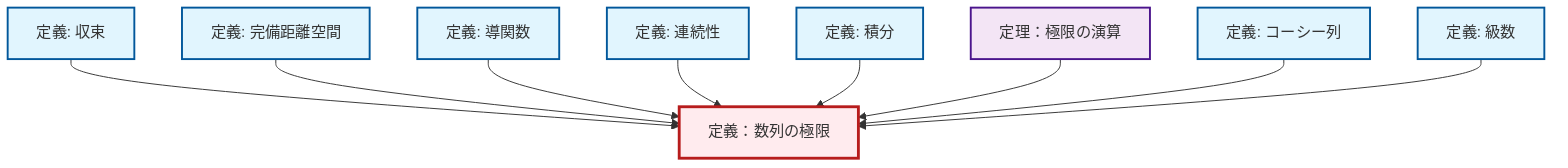 graph TD
    classDef definition fill:#e1f5fe,stroke:#01579b,stroke-width:2px
    classDef theorem fill:#f3e5f5,stroke:#4a148c,stroke-width:2px
    classDef axiom fill:#fff3e0,stroke:#e65100,stroke-width:2px
    classDef example fill:#e8f5e9,stroke:#1b5e20,stroke-width:2px
    classDef current fill:#ffebee,stroke:#b71c1c,stroke-width:3px
    def-convergence["定義: 収束"]:::definition
    def-series["定義: 級数"]:::definition
    def-limit["定義：数列の極限"]:::definition
    def-derivative["定義: 導関数"]:::definition
    def-continuity["定義: 連続性"]:::definition
    thm-limit-arithmetic["定理：極限の演算"]:::theorem
    def-integral["定義: 積分"]:::definition
    def-complete-metric-space["定義: 完備距離空間"]:::definition
    def-cauchy-sequence["定義: コーシー列"]:::definition
    def-convergence --> def-limit
    def-complete-metric-space --> def-limit
    def-derivative --> def-limit
    def-continuity --> def-limit
    def-integral --> def-limit
    thm-limit-arithmetic --> def-limit
    def-cauchy-sequence --> def-limit
    def-series --> def-limit
    class def-limit current